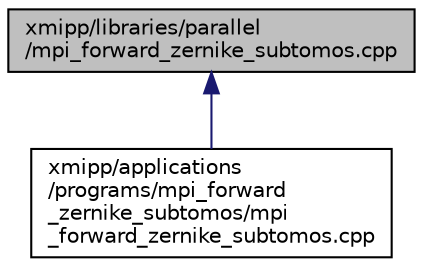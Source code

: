 digraph "xmipp/libraries/parallel/mpi_forward_zernike_subtomos.cpp"
{
  edge [fontname="Helvetica",fontsize="10",labelfontname="Helvetica",labelfontsize="10"];
  node [fontname="Helvetica",fontsize="10",shape=record];
  Node107 [label="xmipp/libraries/parallel\l/mpi_forward_zernike_subtomos.cpp",height=0.2,width=0.4,color="black", fillcolor="grey75", style="filled", fontcolor="black"];
  Node107 -> Node108 [dir="back",color="midnightblue",fontsize="10",style="solid",fontname="Helvetica"];
  Node108 [label="xmipp/applications\l/programs/mpi_forward\l_zernike_subtomos/mpi\l_forward_zernike_subtomos.cpp",height=0.2,width=0.4,color="black", fillcolor="white", style="filled",URL="$applications_2programs_2mpi__forward__zernike__subtomos_2mpi__forward__zernike__subtomos_8cpp.html"];
}
